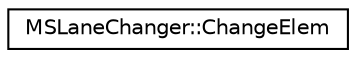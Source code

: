 digraph "Graphical Class Hierarchy"
{
  edge [fontname="Helvetica",fontsize="10",labelfontname="Helvetica",labelfontsize="10"];
  node [fontname="Helvetica",fontsize="10",shape=record];
  rankdir="LR";
  Node0 [label="MSLaneChanger::ChangeElem",height=0.2,width=0.4,color="black", fillcolor="white", style="filled",URL="$d9/d57/struct_m_s_lane_changer_1_1_change_elem.html"];
}
